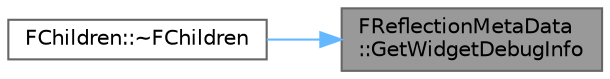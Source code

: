 digraph "FReflectionMetaData::GetWidgetDebugInfo"
{
 // INTERACTIVE_SVG=YES
 // LATEX_PDF_SIZE
  bgcolor="transparent";
  edge [fontname=Helvetica,fontsize=10,labelfontname=Helvetica,labelfontsize=10];
  node [fontname=Helvetica,fontsize=10,shape=box,height=0.2,width=0.4];
  rankdir="RL";
  Node1 [id="Node000001",label="FReflectionMetaData\l::GetWidgetDebugInfo",height=0.2,width=0.4,color="gray40", fillcolor="grey60", style="filled", fontcolor="black",tooltip=" "];
  Node1 -> Node2 [id="edge1_Node000001_Node000002",dir="back",color="steelblue1",style="solid",tooltip=" "];
  Node2 [id="Node000002",label="FChildren::~FChildren",height=0.2,width=0.4,color="grey40", fillcolor="white", style="filled",URL="$d9/d92/classFChildren.html#ad2e2b09f5bd66d195c8cd752e800797e",tooltip=" "];
}
